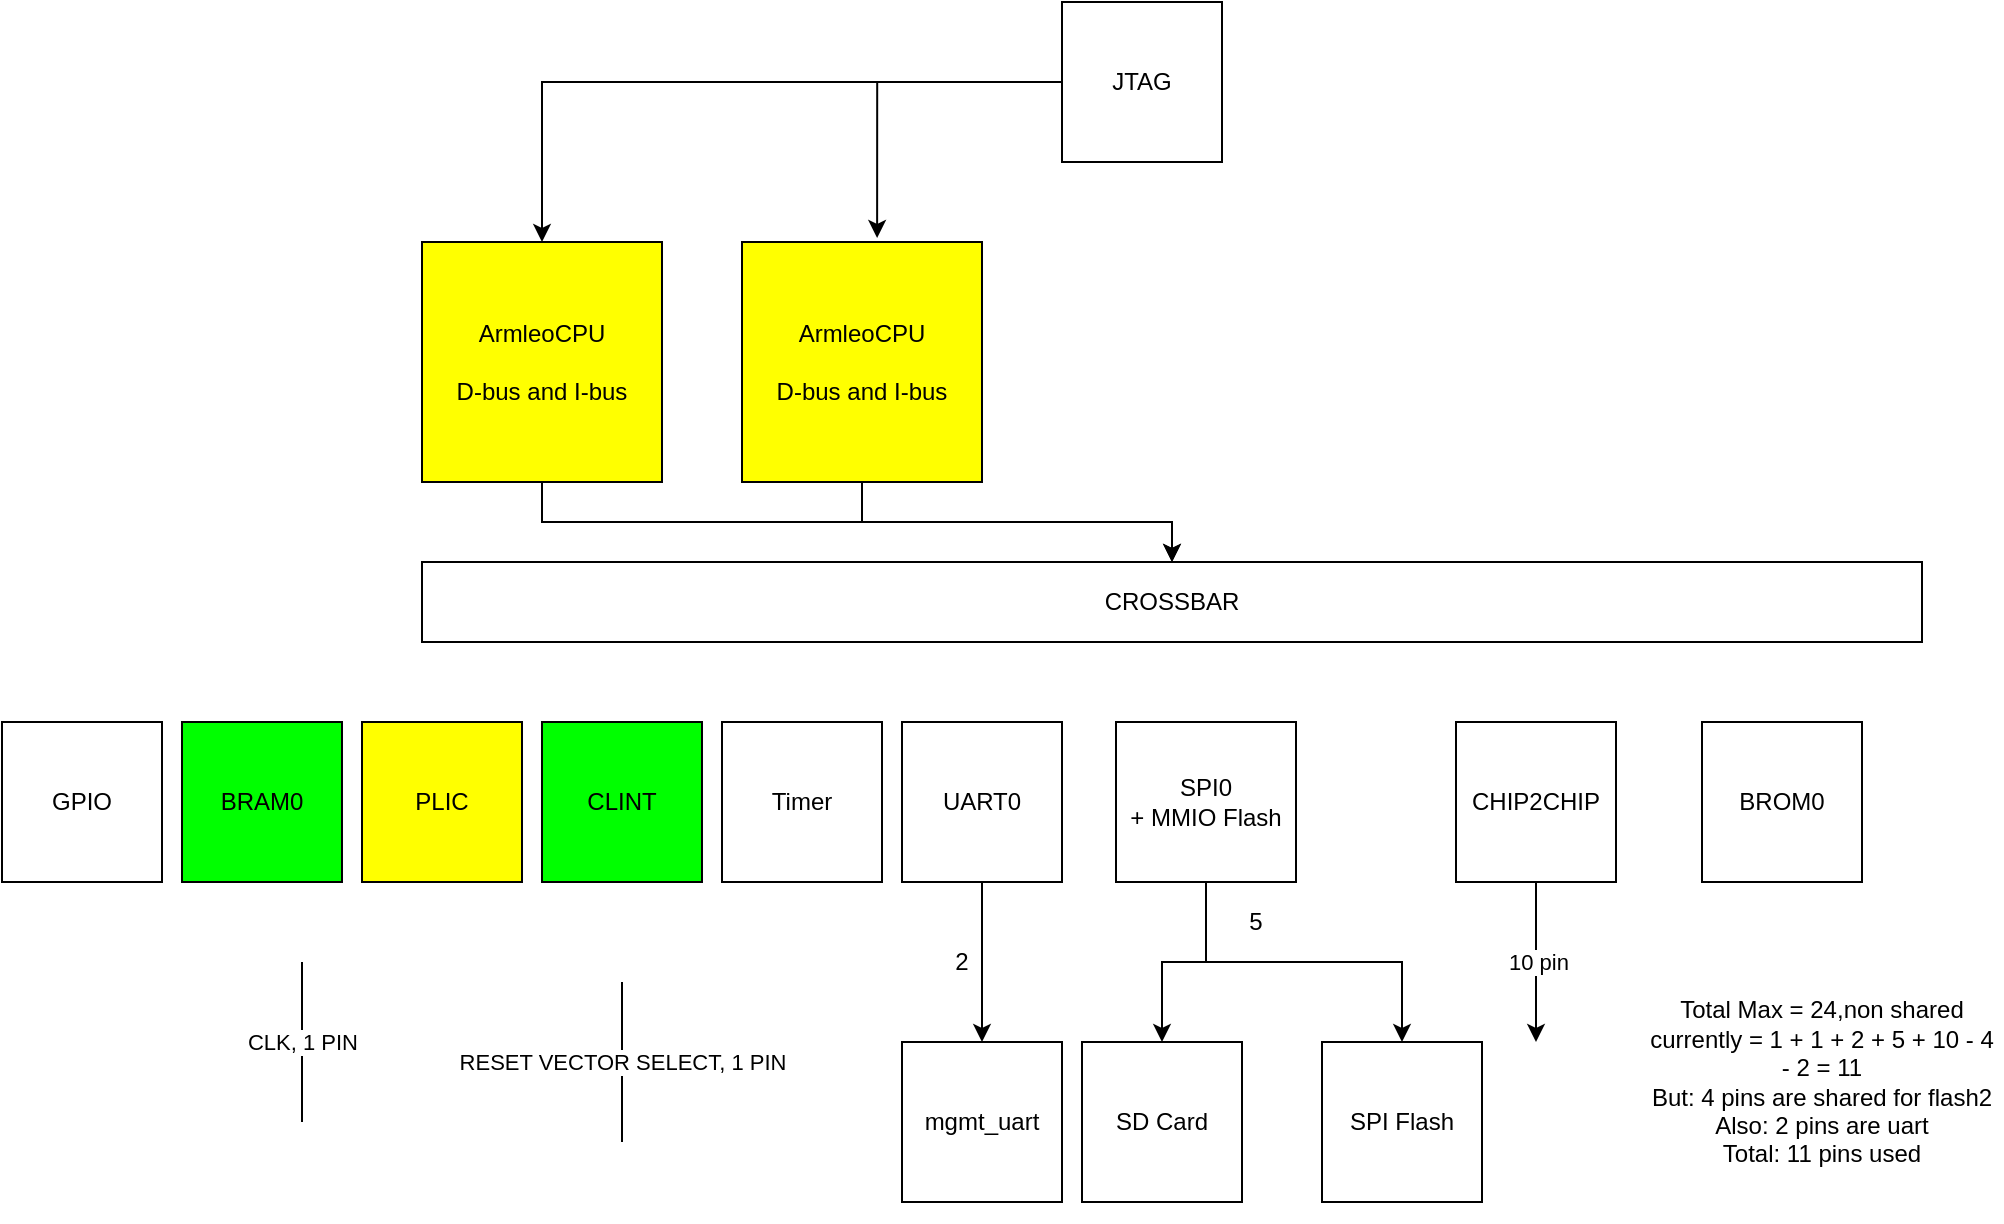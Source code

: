 <mxfile version="13.9.9" type="device"><diagram id="EZzshEi1e2VvZCgyA3HV" name="Page-1"><mxGraphModel dx="1932" dy="672" grid="1" gridSize="10" guides="1" tooltips="1" connect="1" arrows="1" fold="1" page="1" pageScale="1" pageWidth="827" pageHeight="1169" math="0" shadow="0"><root><mxCell id="0"/><mxCell id="1" parent="0"/><mxCell id="FHGxqZC_X3q2GCl_qdxh-41" style="edgeStyle=orthogonalEdgeStyle;rounded=0;orthogonalLoop=1;jettySize=auto;html=1;exitX=0.5;exitY=1;exitDx=0;exitDy=0;entryX=0.5;entryY=0;entryDx=0;entryDy=0;" parent="1" source="FHGxqZC_X3q2GCl_qdxh-1" target="FHGxqZC_X3q2GCl_qdxh-3" edge="1"><mxGeometry relative="1" as="geometry"/></mxCell><mxCell id="FHGxqZC_X3q2GCl_qdxh-1" value="ArmleoCPU&lt;br&gt;&lt;br&gt;D-bus and I-bus" style="rounded=0;whiteSpace=wrap;html=1;fillColor=#FFFF00;" parent="1" vertex="1"><mxGeometry x="160" y="200" width="120" height="120" as="geometry"/></mxCell><mxCell id="FHGxqZC_X3q2GCl_qdxh-3" value="CROSSBAR" style="rounded=0;whiteSpace=wrap;html=1;" parent="1" vertex="1"><mxGeometry x="160" y="360" width="750" height="40" as="geometry"/></mxCell><mxCell id="FHGxqZC_X3q2GCl_qdxh-42" style="edgeStyle=orthogonalEdgeStyle;rounded=0;orthogonalLoop=1;jettySize=auto;html=1;exitX=0.5;exitY=1;exitDx=0;exitDy=0;entryX=0.5;entryY=0;entryDx=0;entryDy=0;" parent="1" source="FHGxqZC_X3q2GCl_qdxh-6" target="FHGxqZC_X3q2GCl_qdxh-3" edge="1"><mxGeometry relative="1" as="geometry"/></mxCell><mxCell id="FHGxqZC_X3q2GCl_qdxh-6" value="ArmleoCPU&lt;br&gt;&lt;br&gt;D-bus and I-bus" style="rounded=0;whiteSpace=wrap;html=1;fillColor=#FFFF00;" parent="1" vertex="1"><mxGeometry x="320" y="200" width="120" height="120" as="geometry"/></mxCell><mxCell id="FHGxqZC_X3q2GCl_qdxh-7" value="PLIC" style="rounded=0;whiteSpace=wrap;html=1;fillColor=#FFFF00;" parent="1" vertex="1"><mxGeometry x="130" y="440" width="80" height="80" as="geometry"/></mxCell><mxCell id="FHGxqZC_X3q2GCl_qdxh-8" value="CLINT" style="rounded=0;whiteSpace=wrap;html=1;fillColor=#00FF00;" parent="1" vertex="1"><mxGeometry x="220" y="440" width="80" height="80" as="geometry"/></mxCell><mxCell id="FHGxqZC_X3q2GCl_qdxh-9" value="Timer" style="rounded=0;whiteSpace=wrap;html=1;" parent="1" vertex="1"><mxGeometry x="310" y="440" width="80" height="80" as="geometry"/></mxCell><mxCell id="FHGxqZC_X3q2GCl_qdxh-26" style="edgeStyle=orthogonalEdgeStyle;rounded=0;orthogonalLoop=1;jettySize=auto;html=1;exitX=0.5;exitY=1;exitDx=0;exitDy=0;entryX=0.5;entryY=0;entryDx=0;entryDy=0;" parent="1" source="FHGxqZC_X3q2GCl_qdxh-11" target="FHGxqZC_X3q2GCl_qdxh-20" edge="1"><mxGeometry relative="1" as="geometry"/></mxCell><mxCell id="FHGxqZC_X3q2GCl_qdxh-11" value="UART0" style="rounded=0;whiteSpace=wrap;html=1;" parent="1" vertex="1"><mxGeometry x="400" y="440" width="80" height="80" as="geometry"/></mxCell><mxCell id="FHGxqZC_X3q2GCl_qdxh-16" style="edgeStyle=orthogonalEdgeStyle;rounded=0;orthogonalLoop=1;jettySize=auto;html=1;exitX=0.5;exitY=1;exitDx=0;exitDy=0;entryX=0.5;entryY=0;entryDx=0;entryDy=0;" parent="1" source="FHGxqZC_X3q2GCl_qdxh-13" target="FHGxqZC_X3q2GCl_qdxh-15" edge="1"><mxGeometry relative="1" as="geometry"/></mxCell><mxCell id="FHGxqZC_X3q2GCl_qdxh-17" style="edgeStyle=orthogonalEdgeStyle;rounded=0;orthogonalLoop=1;jettySize=auto;html=1;exitX=0.5;exitY=1;exitDx=0;exitDy=0;entryX=0.5;entryY=0;entryDx=0;entryDy=0;" parent="1" source="FHGxqZC_X3q2GCl_qdxh-13" target="FHGxqZC_X3q2GCl_qdxh-14" edge="1"><mxGeometry relative="1" as="geometry"/></mxCell><mxCell id="FHGxqZC_X3q2GCl_qdxh-13" value="SPI0&lt;br&gt;+ MMIO Flash" style="rounded=0;whiteSpace=wrap;html=1;" parent="1" vertex="1"><mxGeometry x="507" y="440" width="90" height="80" as="geometry"/></mxCell><mxCell id="FHGxqZC_X3q2GCl_qdxh-14" value="SD Card" style="rounded=0;whiteSpace=wrap;html=1;" parent="1" vertex="1"><mxGeometry x="490" y="600" width="80" height="80" as="geometry"/></mxCell><mxCell id="FHGxqZC_X3q2GCl_qdxh-15" value="SPI Flash" style="rounded=0;whiteSpace=wrap;html=1;" parent="1" vertex="1"><mxGeometry x="610" y="600" width="80" height="80" as="geometry"/></mxCell><mxCell id="FHGxqZC_X3q2GCl_qdxh-20" value="mgmt_uart" style="rounded=0;whiteSpace=wrap;html=1;" parent="1" vertex="1"><mxGeometry x="400" y="600" width="80" height="80" as="geometry"/></mxCell><mxCell id="FHGxqZC_X3q2GCl_qdxh-21" value="2" style="text;html=1;strokeColor=none;fillColor=none;align=center;verticalAlign=middle;whiteSpace=wrap;rounded=0;" parent="1" vertex="1"><mxGeometry x="410" y="550" width="40" height="20" as="geometry"/></mxCell><mxCell id="FHGxqZC_X3q2GCl_qdxh-24" value="5" style="text;html=1;strokeColor=none;fillColor=none;align=center;verticalAlign=middle;whiteSpace=wrap;rounded=0;" parent="1" vertex="1"><mxGeometry x="557" y="530" width="40" height="20" as="geometry"/></mxCell><mxCell id="FHGxqZC_X3q2GCl_qdxh-43" style="edgeStyle=orthogonalEdgeStyle;rounded=0;orthogonalLoop=1;jettySize=auto;html=1;exitX=0.5;exitY=1;exitDx=0;exitDy=0;" parent="1" source="FHGxqZC_X3q2GCl_qdxh-27" edge="1"><mxGeometry relative="1" as="geometry"><mxPoint x="717" y="600" as="targetPoint"/></mxGeometry></mxCell><mxCell id="FHGxqZC_X3q2GCl_qdxh-44" value="10 pin" style="edgeLabel;html=1;align=center;verticalAlign=middle;resizable=0;points=[];" parent="FHGxqZC_X3q2GCl_qdxh-43" vertex="1" connectable="0"><mxGeometry x="0.288" y="4" relative="1" as="geometry"><mxPoint x="-4" y="-11.67" as="offset"/></mxGeometry></mxCell><mxCell id="FHGxqZC_X3q2GCl_qdxh-27" value="CHIP2CHIP" style="rounded=0;whiteSpace=wrap;html=1;" parent="1" vertex="1"><mxGeometry x="677" y="440" width="80" height="80" as="geometry"/></mxCell><mxCell id="FHGxqZC_X3q2GCl_qdxh-31" value="Total Max = 24,non shared&lt;br&gt;currently = 1 + 1 + 2 + 5 + 10 - 4 - 2 = 11&lt;br&gt;But: 4 pins are shared for flash2&lt;br&gt;Also: 2 pins are uart&lt;br&gt;Total: 11 pins used" style="text;html=1;strokeColor=none;fillColor=none;align=center;verticalAlign=middle;whiteSpace=wrap;rounded=0;" parent="1" vertex="1"><mxGeometry x="770" y="550" width="180" height="140" as="geometry"/></mxCell><mxCell id="FHGxqZC_X3q2GCl_qdxh-32" value="BRAM0" style="rounded=0;whiteSpace=wrap;html=1;fillColor=#00FF00;" parent="1" vertex="1"><mxGeometry x="40" y="440" width="80" height="80" as="geometry"/></mxCell><mxCell id="FHGxqZC_X3q2GCl_qdxh-33" value="BROM0" style="rounded=0;whiteSpace=wrap;html=1;" parent="1" vertex="1"><mxGeometry x="800" y="440" width="80" height="80" as="geometry"/></mxCell><mxCell id="FHGxqZC_X3q2GCl_qdxh-34" value="" style="endArrow=none;html=1;" parent="1" edge="1"><mxGeometry width="50" height="50" relative="1" as="geometry"><mxPoint x="260" y="650" as="sourcePoint"/><mxPoint x="260" y="570" as="targetPoint"/></mxGeometry></mxCell><mxCell id="FHGxqZC_X3q2GCl_qdxh-35" value="RESET VECTOR SELECT, 1 PIN" style="edgeLabel;html=1;align=center;verticalAlign=middle;resizable=0;points=[];" parent="FHGxqZC_X3q2GCl_qdxh-34" vertex="1" connectable="0"><mxGeometry x="0.34" relative="1" as="geometry"><mxPoint y="13.33" as="offset"/></mxGeometry></mxCell><mxCell id="FHGxqZC_X3q2GCl_qdxh-39" style="edgeStyle=orthogonalEdgeStyle;rounded=0;orthogonalLoop=1;jettySize=auto;html=1;exitX=0;exitY=0.5;exitDx=0;exitDy=0;entryX=0.563;entryY=-0.017;entryDx=0;entryDy=0;entryPerimeter=0;" parent="1" source="FHGxqZC_X3q2GCl_qdxh-38" target="FHGxqZC_X3q2GCl_qdxh-6" edge="1"><mxGeometry relative="1" as="geometry"/></mxCell><mxCell id="FHGxqZC_X3q2GCl_qdxh-40" style="edgeStyle=orthogonalEdgeStyle;rounded=0;orthogonalLoop=1;jettySize=auto;html=1;exitX=0;exitY=0.5;exitDx=0;exitDy=0;entryX=0.5;entryY=0;entryDx=0;entryDy=0;" parent="1" source="FHGxqZC_X3q2GCl_qdxh-38" target="FHGxqZC_X3q2GCl_qdxh-1" edge="1"><mxGeometry relative="1" as="geometry"/></mxCell><mxCell id="FHGxqZC_X3q2GCl_qdxh-38" value="JTAG" style="rounded=0;whiteSpace=wrap;html=1;" parent="1" vertex="1"><mxGeometry x="480" y="80" width="80" height="80" as="geometry"/></mxCell><mxCell id="yfP9aZu2zliYkVvNf9pQ-1" value="GPIO" style="rounded=0;whiteSpace=wrap;html=1;" vertex="1" parent="1"><mxGeometry x="-50" y="440" width="80" height="80" as="geometry"/></mxCell><mxCell id="yfP9aZu2zliYkVvNf9pQ-2" value="" style="endArrow=none;html=1;" edge="1" parent="1"><mxGeometry width="50" height="50" relative="1" as="geometry"><mxPoint x="100" y="640" as="sourcePoint"/><mxPoint x="100" y="560" as="targetPoint"/></mxGeometry></mxCell><mxCell id="yfP9aZu2zliYkVvNf9pQ-3" value="CLK, 1 PIN" style="edgeLabel;html=1;align=center;verticalAlign=middle;resizable=0;points=[];" vertex="1" connectable="0" parent="yfP9aZu2zliYkVvNf9pQ-2"><mxGeometry x="0.34" relative="1" as="geometry"><mxPoint y="13.33" as="offset"/></mxGeometry></mxCell></root></mxGraphModel></diagram></mxfile>